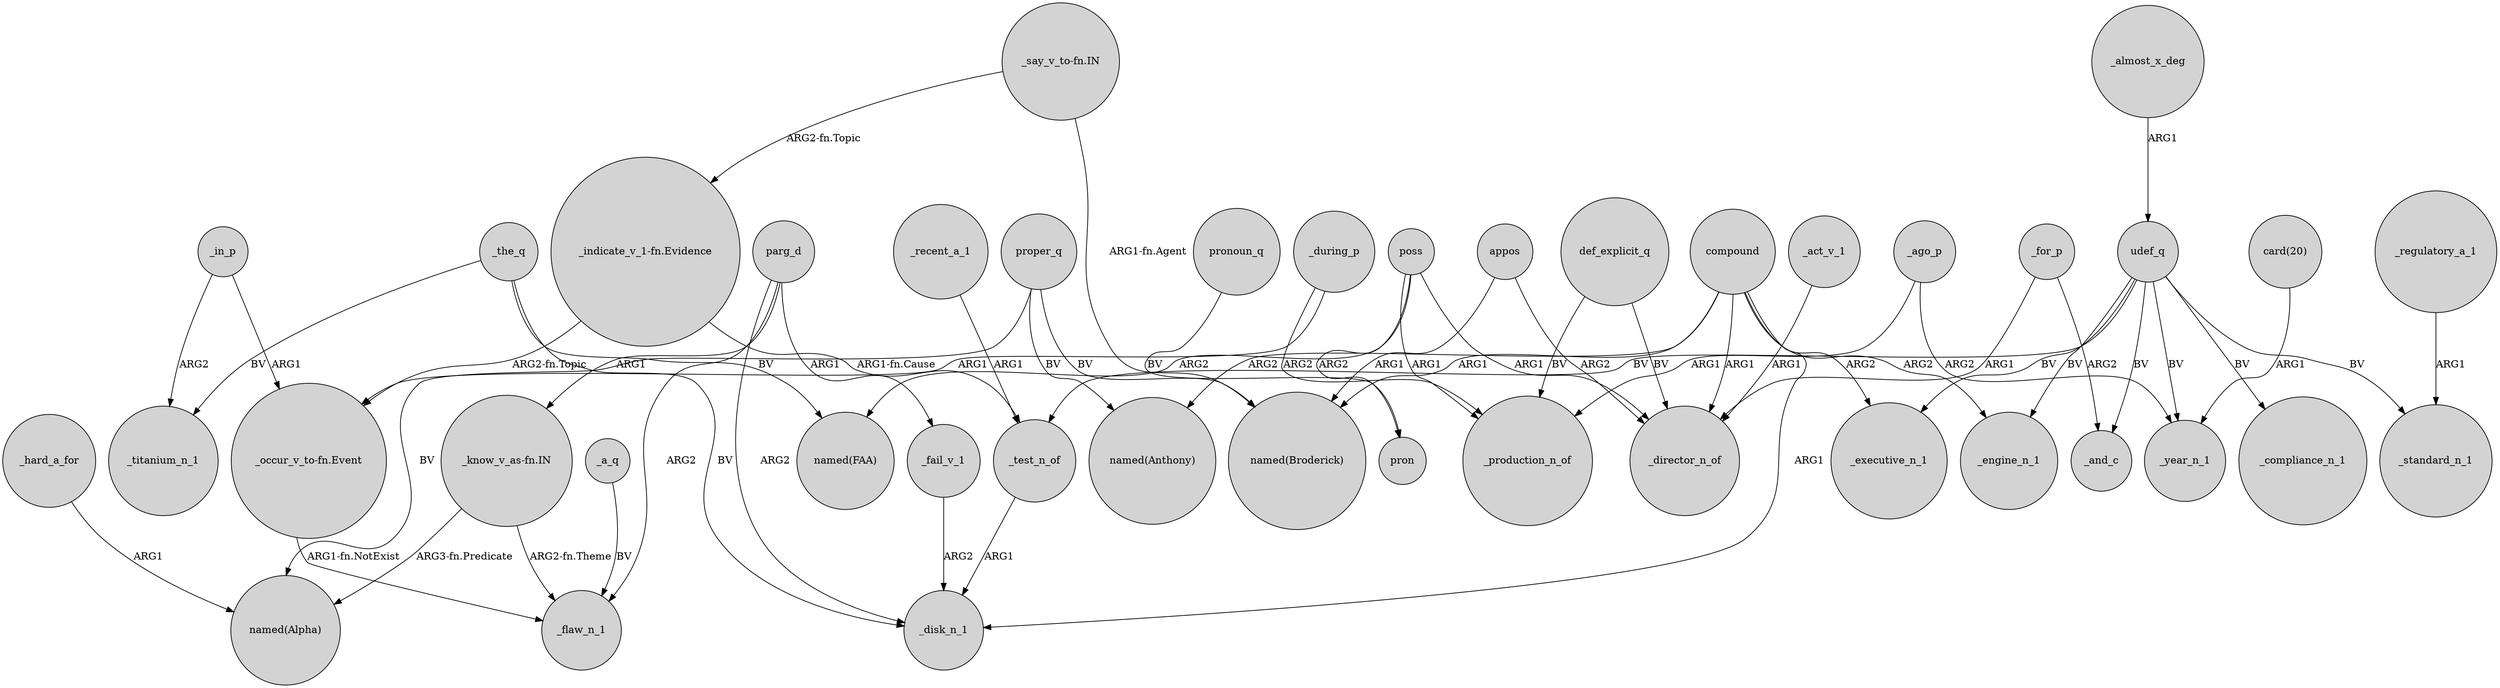 digraph {
	node [shape=circle style=filled]
	compound -> "named(Broderick)" [label=ARG1]
	poss -> pron [label=ARG2]
	_the_q -> _titanium_n_1 [label=BV]
	udef_q -> _executive_n_1 [label=BV]
	_during_p -> _production_n_of [label=ARG2]
	poss -> _director_n_of [label=ARG1]
	"_say_v_to-fn.IN" -> "named(Broderick)" [label="ARG1-fn.Agent"]
	_the_q -> "named(FAA)" [label=BV]
	parg_d -> _disk_n_1 [label=ARG2]
	_for_p -> _director_n_of [label=ARG1]
	udef_q -> _compliance_n_1 [label=BV]
	udef_q -> _test_n_of [label=BV]
	_a_q -> _flaw_n_1 [label=BV]
	_almost_x_deg -> udef_q [label=ARG1]
	parg_d -> "_know_v_as-fn.IN" [label=ARG1]
	_for_p -> _and_c [label=ARG2]
	compound -> _disk_n_1 [label=ARG1]
	proper_q -> "named(Anthony)" [label=BV]
	_the_q -> _disk_n_1 [label=BV]
	_during_p -> "_occur_v_to-fn.Event" [label=ARG1]
	_in_p -> "_occur_v_to-fn.Event" [label=ARG1]
	proper_q -> "named(Alpha)" [label=BV]
	_test_n_of -> _disk_n_1 [label=ARG1]
	pronoun_q -> pron [label=BV]
	compound -> _engine_n_1 [label=ARG2]
	compound -> "named(Anthony)" [label=ARG2]
	"_know_v_as-fn.IN" -> _flaw_n_1 [label="ARG2-fn.Theme"]
	_ago_p -> _year_n_1 [label=ARG2]
	def_explicit_q -> _production_n_of [label=BV]
	_in_p -> _titanium_n_1 [label=ARG2]
	poss -> _production_n_of [label=ARG1]
	"_know_v_as-fn.IN" -> "named(Alpha)" [label="ARG3-fn.Predicate"]
	parg_d -> _fail_v_1 [label=ARG1]
	_ago_p -> _production_n_of [label=ARG1]
	"_say_v_to-fn.IN" -> "_indicate_v_1-fn.Evidence" [label="ARG2-fn.Topic"]
	"_indicate_v_1-fn.Evidence" -> "_occur_v_to-fn.Event" [label="ARG2-fn.Topic"]
	"_occur_v_to-fn.Event" -> _flaw_n_1 [label="ARG1-fn.NotExist"]
	_regulatory_a_1 -> _standard_n_1 [label=ARG1]
	_recent_a_1 -> _test_n_of [label=ARG1]
	"card(20)" -> _year_n_1 [label=ARG1]
	udef_q -> _engine_n_1 [label=BV]
	"_indicate_v_1-fn.Evidence" -> _test_n_of [label="ARG1-fn.Cause"]
	udef_q -> _year_n_1 [label=BV]
	_act_v_1 -> _director_n_of [label=ARG1]
	poss -> "named(FAA)" [label=ARG2]
	proper_q -> "named(Broderick)" [label=BV]
	appos -> "named(Broderick)" [label=ARG1]
	parg_d -> _flaw_n_1 [label=ARG2]
	compound -> _director_n_of [label=ARG1]
	compound -> _executive_n_1 [label=ARG2]
	udef_q -> _and_c [label=BV]
	udef_q -> _standard_n_1 [label=BV]
	appos -> _director_n_of [label=ARG2]
	_fail_v_1 -> _disk_n_1 [label=ARG2]
	_hard_a_for -> "named(Alpha)" [label=ARG1]
	def_explicit_q -> _director_n_of [label=BV]
}
